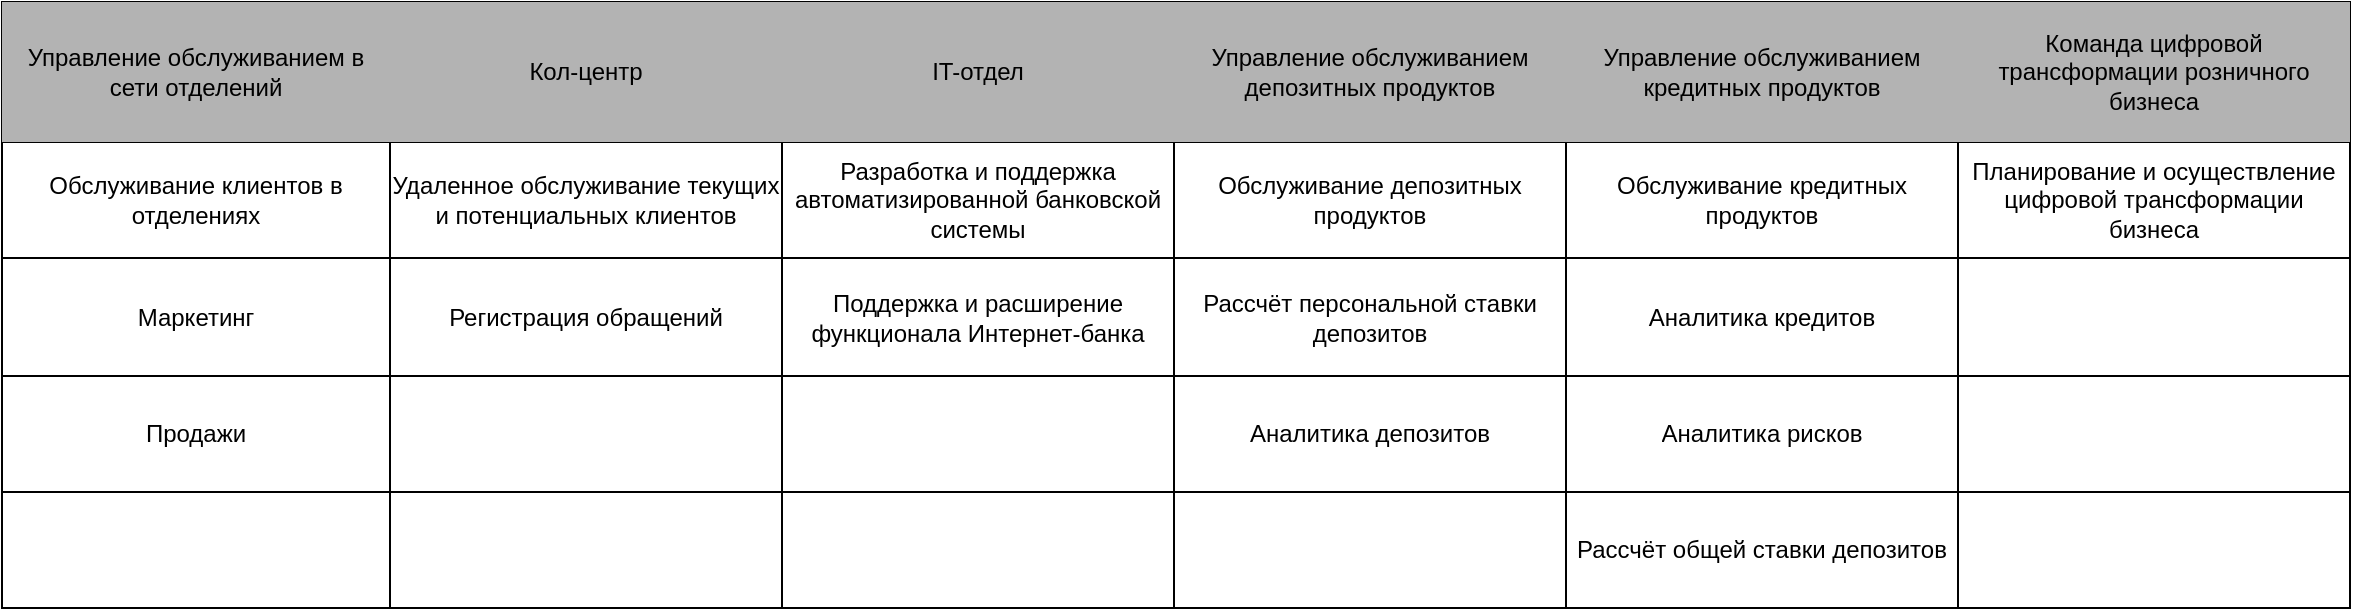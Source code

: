 <mxfile version="26.2.2" pages="2">
  <diagram name="Карта бизнес-возможностей" id="gYiCF9ygE88s0jPNfLAO">
    <mxGraphModel dx="2068" dy="1209" grid="1" gridSize="10" guides="1" tooltips="1" connect="1" arrows="1" fold="1" page="1" pageScale="1" pageWidth="1169" pageHeight="827" math="0" shadow="0">
      <root>
        <mxCell id="0" />
        <mxCell id="1" parent="0" />
        <mxCell id="8E-FEtgoNtnBbwCQ1UcR-1" value="" style="shape=table;startSize=0;container=1;collapsible=0;childLayout=tableLayout;" parent="1" vertex="1">
          <mxGeometry x="32" y="40" width="1174" height="303" as="geometry" />
        </mxCell>
        <mxCell id="8E-FEtgoNtnBbwCQ1UcR-2" value="" style="shape=tableRow;horizontal=0;startSize=0;swimlaneHead=0;swimlaneBody=0;strokeColor=inherit;top=0;left=0;bottom=0;right=0;collapsible=0;dropTarget=0;fillColor=none;points=[[0,0.5],[1,0.5]];portConstraint=eastwest;" parent="8E-FEtgoNtnBbwCQ1UcR-1" vertex="1">
          <mxGeometry width="1174" height="70" as="geometry" />
        </mxCell>
        <mxCell id="8E-FEtgoNtnBbwCQ1UcR-3" value="Управление обслуживанием в сети отделений" style="shape=partialRectangle;html=1;whiteSpace=wrap;connectable=0;strokeColor=inherit;overflow=hidden;fillColor=#B3B3B3;top=0;left=0;bottom=0;right=0;pointerEvents=1;" parent="8E-FEtgoNtnBbwCQ1UcR-2" vertex="1">
          <mxGeometry width="194" height="70" as="geometry">
            <mxRectangle width="194" height="70" as="alternateBounds" />
          </mxGeometry>
        </mxCell>
        <mxCell id="8E-FEtgoNtnBbwCQ1UcR-4" value="Кол-центр" style="shape=partialRectangle;html=1;whiteSpace=wrap;connectable=0;strokeColor=inherit;overflow=hidden;fillColor=light-dark(#b3b3b3, #ededed);top=0;left=0;bottom=0;right=0;pointerEvents=1;" parent="8E-FEtgoNtnBbwCQ1UcR-2" vertex="1">
          <mxGeometry x="194" width="196" height="70" as="geometry">
            <mxRectangle width="196" height="70" as="alternateBounds" />
          </mxGeometry>
        </mxCell>
        <mxCell id="LXuo_jHTkn3Gsh8xeerc-1" value="IT-отдел" style="shape=partialRectangle;html=1;whiteSpace=wrap;connectable=0;strokeColor=inherit;overflow=hidden;fillColor=light-dark(#b3b3b3, #ededed);top=0;left=0;bottom=0;right=0;pointerEvents=1;" vertex="1" parent="8E-FEtgoNtnBbwCQ1UcR-2">
          <mxGeometry x="390" width="196" height="70" as="geometry">
            <mxRectangle width="196" height="70" as="alternateBounds" />
          </mxGeometry>
        </mxCell>
        <mxCell id="LXuo_jHTkn3Gsh8xeerc-8" value="Управление обслуживанием депозитных продуктов" style="shape=partialRectangle;html=1;whiteSpace=wrap;connectable=0;strokeColor=inherit;overflow=hidden;fillColor=light-dark(#b3b3b3, #ededed);top=0;left=0;bottom=0;right=0;pointerEvents=1;" vertex="1" parent="8E-FEtgoNtnBbwCQ1UcR-2">
          <mxGeometry x="586" width="196" height="70" as="geometry">
            <mxRectangle width="196" height="70" as="alternateBounds" />
          </mxGeometry>
        </mxCell>
        <mxCell id="LXuo_jHTkn3Gsh8xeerc-15" value="Управление обслуживанием кредитных продуктов" style="shape=partialRectangle;html=1;whiteSpace=wrap;connectable=0;strokeColor=inherit;overflow=hidden;fillColor=light-dark(#b3b3b3, #ededed);top=0;left=0;bottom=0;right=0;pointerEvents=1;" vertex="1" parent="8E-FEtgoNtnBbwCQ1UcR-2">
          <mxGeometry x="782" width="196" height="70" as="geometry">
            <mxRectangle width="196" height="70" as="alternateBounds" />
          </mxGeometry>
        </mxCell>
        <mxCell id="LXuo_jHTkn3Gsh8xeerc-36" value="Команда цифровой трансформации розничного бизнеса" style="shape=partialRectangle;html=1;whiteSpace=wrap;connectable=0;strokeColor=inherit;overflow=hidden;fillColor=light-dark(#b3b3b3, #ededed);top=0;left=0;bottom=0;right=0;pointerEvents=1;" vertex="1" parent="8E-FEtgoNtnBbwCQ1UcR-2">
          <mxGeometry x="978" width="196" height="70" as="geometry">
            <mxRectangle width="196" height="70" as="alternateBounds" />
          </mxGeometry>
        </mxCell>
        <mxCell id="8E-FEtgoNtnBbwCQ1UcR-6" value="" style="shape=tableRow;horizontal=0;startSize=0;swimlaneHead=0;swimlaneBody=0;strokeColor=inherit;top=0;left=0;bottom=0;right=0;collapsible=0;dropTarget=0;fillColor=none;points=[[0,0.5],[1,0.5]];portConstraint=eastwest;" parent="8E-FEtgoNtnBbwCQ1UcR-1" vertex="1">
          <mxGeometry y="70" width="1174" height="58" as="geometry" />
        </mxCell>
        <mxCell id="8E-FEtgoNtnBbwCQ1UcR-7" value="Обслуживание клиентов в отделениях" style="shape=partialRectangle;html=1;whiteSpace=wrap;connectable=0;strokeColor=inherit;overflow=hidden;fillColor=none;top=0;left=0;bottom=0;right=0;pointerEvents=1;" parent="8E-FEtgoNtnBbwCQ1UcR-6" vertex="1">
          <mxGeometry width="194" height="58" as="geometry">
            <mxRectangle width="194" height="58" as="alternateBounds" />
          </mxGeometry>
        </mxCell>
        <mxCell id="8E-FEtgoNtnBbwCQ1UcR-8" value="" style="shape=partialRectangle;html=1;whiteSpace=wrap;connectable=0;strokeColor=inherit;overflow=hidden;fillColor=none;top=0;left=0;bottom=0;right=0;pointerEvents=1;" parent="8E-FEtgoNtnBbwCQ1UcR-6" vertex="1">
          <mxGeometry x="194" width="196" height="58" as="geometry">
            <mxRectangle width="196" height="58" as="alternateBounds" />
          </mxGeometry>
        </mxCell>
        <mxCell id="LXuo_jHTkn3Gsh8xeerc-2" value="Разработка и поддержка автоматизированной банковской системы" style="shape=partialRectangle;html=1;whiteSpace=wrap;connectable=0;strokeColor=inherit;overflow=hidden;fillColor=none;top=0;left=0;bottom=0;right=0;pointerEvents=1;" vertex="1" parent="8E-FEtgoNtnBbwCQ1UcR-6">
          <mxGeometry x="390" width="196" height="58" as="geometry">
            <mxRectangle width="196" height="58" as="alternateBounds" />
          </mxGeometry>
        </mxCell>
        <mxCell id="LXuo_jHTkn3Gsh8xeerc-9" value="Обслуживание депозитных продуктов" style="shape=partialRectangle;html=1;whiteSpace=wrap;connectable=0;strokeColor=inherit;overflow=hidden;fillColor=none;top=0;left=0;bottom=0;right=0;pointerEvents=1;" vertex="1" parent="8E-FEtgoNtnBbwCQ1UcR-6">
          <mxGeometry x="586" width="196" height="58" as="geometry">
            <mxRectangle width="196" height="58" as="alternateBounds" />
          </mxGeometry>
        </mxCell>
        <mxCell id="LXuo_jHTkn3Gsh8xeerc-16" value="Обслуживание кредитных продуктов" style="shape=partialRectangle;html=1;whiteSpace=wrap;connectable=0;strokeColor=inherit;overflow=hidden;fillColor=none;top=0;left=0;bottom=0;right=0;pointerEvents=1;" vertex="1" parent="8E-FEtgoNtnBbwCQ1UcR-6">
          <mxGeometry x="782" width="196" height="58" as="geometry">
            <mxRectangle width="196" height="58" as="alternateBounds" />
          </mxGeometry>
        </mxCell>
        <mxCell id="LXuo_jHTkn3Gsh8xeerc-37" value="Планирование и осуществление цифровой трансформации бизнеса" style="shape=partialRectangle;html=1;whiteSpace=wrap;connectable=0;strokeColor=inherit;overflow=hidden;fillColor=none;top=0;left=0;bottom=0;right=0;pointerEvents=1;" vertex="1" parent="8E-FEtgoNtnBbwCQ1UcR-6">
          <mxGeometry x="978" width="196" height="58" as="geometry">
            <mxRectangle width="196" height="58" as="alternateBounds" />
          </mxGeometry>
        </mxCell>
        <mxCell id="8E-FEtgoNtnBbwCQ1UcR-10" value="" style="shape=tableRow;horizontal=0;startSize=0;swimlaneHead=0;swimlaneBody=0;strokeColor=inherit;top=0;left=0;bottom=0;right=0;collapsible=0;dropTarget=0;fillColor=none;points=[[0,0.5],[1,0.5]];portConstraint=eastwest;" parent="8E-FEtgoNtnBbwCQ1UcR-1" vertex="1">
          <mxGeometry y="128" width="1174" height="59" as="geometry" />
        </mxCell>
        <mxCell id="8E-FEtgoNtnBbwCQ1UcR-11" value="Маркетинг" style="shape=partialRectangle;html=1;whiteSpace=wrap;connectable=0;strokeColor=inherit;overflow=hidden;fillColor=none;top=0;left=0;bottom=0;right=0;pointerEvents=1;" parent="8E-FEtgoNtnBbwCQ1UcR-10" vertex="1">
          <mxGeometry width="194" height="59" as="geometry">
            <mxRectangle width="194" height="59" as="alternateBounds" />
          </mxGeometry>
        </mxCell>
        <mxCell id="8E-FEtgoNtnBbwCQ1UcR-12" value="Регистрация обращений" style="shape=partialRectangle;html=1;whiteSpace=wrap;connectable=0;strokeColor=inherit;overflow=hidden;fillColor=none;top=0;left=0;bottom=0;right=0;pointerEvents=1;" parent="8E-FEtgoNtnBbwCQ1UcR-10" vertex="1">
          <mxGeometry x="194" width="196" height="59" as="geometry">
            <mxRectangle width="196" height="59" as="alternateBounds" />
          </mxGeometry>
        </mxCell>
        <mxCell id="LXuo_jHTkn3Gsh8xeerc-3" value="Поддержка и расширение функционала Интернет-банка" style="shape=partialRectangle;html=1;whiteSpace=wrap;connectable=0;strokeColor=inherit;overflow=hidden;fillColor=none;top=0;left=0;bottom=0;right=0;pointerEvents=1;" vertex="1" parent="8E-FEtgoNtnBbwCQ1UcR-10">
          <mxGeometry x="390" width="196" height="59" as="geometry">
            <mxRectangle width="196" height="59" as="alternateBounds" />
          </mxGeometry>
        </mxCell>
        <mxCell id="LXuo_jHTkn3Gsh8xeerc-10" value="Рассчёт персональной ставки депозитов" style="shape=partialRectangle;html=1;whiteSpace=wrap;connectable=0;strokeColor=inherit;overflow=hidden;fillColor=none;top=0;left=0;bottom=0;right=0;pointerEvents=1;" vertex="1" parent="8E-FEtgoNtnBbwCQ1UcR-10">
          <mxGeometry x="586" width="196" height="59" as="geometry">
            <mxRectangle width="196" height="59" as="alternateBounds" />
          </mxGeometry>
        </mxCell>
        <mxCell id="LXuo_jHTkn3Gsh8xeerc-17" value="Аналитика кредитов" style="shape=partialRectangle;html=1;whiteSpace=wrap;connectable=0;strokeColor=inherit;overflow=hidden;fillColor=none;top=0;left=0;bottom=0;right=0;pointerEvents=1;" vertex="1" parent="8E-FEtgoNtnBbwCQ1UcR-10">
          <mxGeometry x="782" width="196" height="59" as="geometry">
            <mxRectangle width="196" height="59" as="alternateBounds" />
          </mxGeometry>
        </mxCell>
        <mxCell id="LXuo_jHTkn3Gsh8xeerc-38" style="shape=partialRectangle;html=1;whiteSpace=wrap;connectable=0;strokeColor=inherit;overflow=hidden;fillColor=none;top=0;left=0;bottom=0;right=0;pointerEvents=1;" vertex="1" parent="8E-FEtgoNtnBbwCQ1UcR-10">
          <mxGeometry x="978" width="196" height="59" as="geometry">
            <mxRectangle width="196" height="59" as="alternateBounds" />
          </mxGeometry>
        </mxCell>
        <mxCell id="8E-FEtgoNtnBbwCQ1UcR-26" style="shape=tableRow;horizontal=0;startSize=0;swimlaneHead=0;swimlaneBody=0;strokeColor=inherit;top=0;left=0;bottom=0;right=0;collapsible=0;dropTarget=0;fillColor=none;points=[[0,0.5],[1,0.5]];portConstraint=eastwest;" parent="8E-FEtgoNtnBbwCQ1UcR-1" vertex="1">
          <mxGeometry y="187" width="1174" height="58" as="geometry" />
        </mxCell>
        <mxCell id="8E-FEtgoNtnBbwCQ1UcR-27" value="Продажи" style="shape=partialRectangle;html=1;whiteSpace=wrap;connectable=0;strokeColor=inherit;overflow=hidden;fillColor=none;top=0;left=0;bottom=0;right=0;pointerEvents=1;" parent="8E-FEtgoNtnBbwCQ1UcR-26" vertex="1">
          <mxGeometry width="194" height="58" as="geometry">
            <mxRectangle width="194" height="58" as="alternateBounds" />
          </mxGeometry>
        </mxCell>
        <mxCell id="8E-FEtgoNtnBbwCQ1UcR-28" value="" style="shape=partialRectangle;html=1;whiteSpace=wrap;connectable=0;strokeColor=inherit;overflow=hidden;fillColor=none;top=0;left=0;bottom=0;right=0;pointerEvents=1;" parent="8E-FEtgoNtnBbwCQ1UcR-26" vertex="1">
          <mxGeometry x="194" width="196" height="58" as="geometry">
            <mxRectangle width="196" height="58" as="alternateBounds" />
          </mxGeometry>
        </mxCell>
        <mxCell id="LXuo_jHTkn3Gsh8xeerc-4" style="shape=partialRectangle;html=1;whiteSpace=wrap;connectable=0;strokeColor=inherit;overflow=hidden;fillColor=none;top=0;left=0;bottom=0;right=0;pointerEvents=1;" vertex="1" parent="8E-FEtgoNtnBbwCQ1UcR-26">
          <mxGeometry x="390" width="196" height="58" as="geometry">
            <mxRectangle width="196" height="58" as="alternateBounds" />
          </mxGeometry>
        </mxCell>
        <mxCell id="LXuo_jHTkn3Gsh8xeerc-11" value="Аналитика депозитов" style="shape=partialRectangle;html=1;whiteSpace=wrap;connectable=0;strokeColor=inherit;overflow=hidden;fillColor=none;top=0;left=0;bottom=0;right=0;pointerEvents=1;" vertex="1" parent="8E-FEtgoNtnBbwCQ1UcR-26">
          <mxGeometry x="586" width="196" height="58" as="geometry">
            <mxRectangle width="196" height="58" as="alternateBounds" />
          </mxGeometry>
        </mxCell>
        <mxCell id="LXuo_jHTkn3Gsh8xeerc-18" value="Аналитика рисков" style="shape=partialRectangle;html=1;whiteSpace=wrap;connectable=0;strokeColor=inherit;overflow=hidden;fillColor=none;top=0;left=0;bottom=0;right=0;pointerEvents=1;" vertex="1" parent="8E-FEtgoNtnBbwCQ1UcR-26">
          <mxGeometry x="782" width="196" height="58" as="geometry">
            <mxRectangle width="196" height="58" as="alternateBounds" />
          </mxGeometry>
        </mxCell>
        <mxCell id="LXuo_jHTkn3Gsh8xeerc-39" style="shape=partialRectangle;html=1;whiteSpace=wrap;connectable=0;strokeColor=inherit;overflow=hidden;fillColor=none;top=0;left=0;bottom=0;right=0;pointerEvents=1;" vertex="1" parent="8E-FEtgoNtnBbwCQ1UcR-26">
          <mxGeometry x="978" width="196" height="58" as="geometry">
            <mxRectangle width="196" height="58" as="alternateBounds" />
          </mxGeometry>
        </mxCell>
        <mxCell id="I_HD2-235bRJ8uqvFUTC-1" style="shape=tableRow;horizontal=0;startSize=0;swimlaneHead=0;swimlaneBody=0;strokeColor=inherit;top=0;left=0;bottom=0;right=0;collapsible=0;dropTarget=0;fillColor=none;points=[[0,0.5],[1,0.5]];portConstraint=eastwest;" vertex="1" parent="8E-FEtgoNtnBbwCQ1UcR-1">
          <mxGeometry y="245" width="1174" height="58" as="geometry" />
        </mxCell>
        <mxCell id="I_HD2-235bRJ8uqvFUTC-2" style="shape=partialRectangle;html=1;whiteSpace=wrap;connectable=0;strokeColor=inherit;overflow=hidden;fillColor=none;top=0;left=0;bottom=0;right=0;pointerEvents=1;" vertex="1" parent="I_HD2-235bRJ8uqvFUTC-1">
          <mxGeometry width="194" height="58" as="geometry">
            <mxRectangle width="194" height="58" as="alternateBounds" />
          </mxGeometry>
        </mxCell>
        <mxCell id="I_HD2-235bRJ8uqvFUTC-3" style="shape=partialRectangle;html=1;whiteSpace=wrap;connectable=0;strokeColor=inherit;overflow=hidden;fillColor=none;top=0;left=0;bottom=0;right=0;pointerEvents=1;" vertex="1" parent="I_HD2-235bRJ8uqvFUTC-1">
          <mxGeometry x="194" width="196" height="58" as="geometry">
            <mxRectangle width="196" height="58" as="alternateBounds" />
          </mxGeometry>
        </mxCell>
        <mxCell id="I_HD2-235bRJ8uqvFUTC-4" style="shape=partialRectangle;html=1;whiteSpace=wrap;connectable=0;strokeColor=inherit;overflow=hidden;fillColor=none;top=0;left=0;bottom=0;right=0;pointerEvents=1;" vertex="1" parent="I_HD2-235bRJ8uqvFUTC-1">
          <mxGeometry x="390" width="196" height="58" as="geometry">
            <mxRectangle width="196" height="58" as="alternateBounds" />
          </mxGeometry>
        </mxCell>
        <mxCell id="I_HD2-235bRJ8uqvFUTC-5" style="shape=partialRectangle;html=1;whiteSpace=wrap;connectable=0;strokeColor=inherit;overflow=hidden;fillColor=none;top=0;left=0;bottom=0;right=0;pointerEvents=1;" vertex="1" parent="I_HD2-235bRJ8uqvFUTC-1">
          <mxGeometry x="586" width="196" height="58" as="geometry">
            <mxRectangle width="196" height="58" as="alternateBounds" />
          </mxGeometry>
        </mxCell>
        <mxCell id="I_HD2-235bRJ8uqvFUTC-6" value="Рассчёт общей ставки депозитов" style="shape=partialRectangle;html=1;whiteSpace=wrap;connectable=0;strokeColor=inherit;overflow=hidden;fillColor=none;top=0;left=0;bottom=0;right=0;pointerEvents=1;" vertex="1" parent="I_HD2-235bRJ8uqvFUTC-1">
          <mxGeometry x="782" width="196" height="58" as="geometry">
            <mxRectangle width="196" height="58" as="alternateBounds" />
          </mxGeometry>
        </mxCell>
        <mxCell id="I_HD2-235bRJ8uqvFUTC-7" style="shape=partialRectangle;html=1;whiteSpace=wrap;connectable=0;strokeColor=inherit;overflow=hidden;fillColor=none;top=0;left=0;bottom=0;right=0;pointerEvents=1;" vertex="1" parent="I_HD2-235bRJ8uqvFUTC-1">
          <mxGeometry x="978" width="196" height="58" as="geometry">
            <mxRectangle width="196" height="58" as="alternateBounds" />
          </mxGeometry>
        </mxCell>
        <mxCell id="LXuo_jHTkn3Gsh8xeerc-43" value="Удаленное обслуживание текущих и потенциальных клиентов" style="shape=partialRectangle;html=1;whiteSpace=wrap;connectable=0;strokeColor=inherit;overflow=hidden;fillColor=none;top=0;left=0;bottom=0;right=0;pointerEvents=1;" vertex="1" parent="1">
          <mxGeometry x="226" y="110" width="196" height="58" as="geometry">
            <mxRectangle width="196" height="58" as="alternateBounds" />
          </mxGeometry>
        </mxCell>
      </root>
    </mxGraphModel>
  </diagram>
  <diagram id="0bFumxfkJWsvQ7EPguuf" name="Схема интеграции приложений">
    <mxGraphModel dx="1426" dy="834" grid="1" gridSize="10" guides="1" tooltips="1" connect="1" arrows="1" fold="1" page="1" pageScale="1" pageWidth="1169" pageHeight="827" math="0" shadow="0">
      <root>
        <mxCell id="0" />
        <mxCell id="1" parent="0" />
        <mxCell id="KotcAZDf_lhojFWR5M0p-1" value="Согласно уточняющему вопросу в пачке, задача состоит в составлении схемы интеграции именно для процесса открытия депозита в его текущей реализации" style="text;html=1;align=center;verticalAlign=middle;whiteSpace=wrap;rounded=0;strokeColor=default;dashed=1;" vertex="1" parent="1">
          <mxGeometry x="880" y="70" width="270" height="90" as="geometry" />
        </mxCell>
        <mxCell id="0s4ukthcPDCb3K2w3teL-5" style="edgeStyle=orthogonalEdgeStyle;rounded=0;orthogonalLoop=1;jettySize=auto;html=1;entryX=0.5;entryY=0;entryDx=0;entryDy=0;" edge="1" parent="1" source="ddYK9vfNm3uEichRvt4C-1" target="0s4ukthcPDCb3K2w3teL-1">
          <mxGeometry relative="1" as="geometry">
            <Array as="points">
              <mxPoint x="240" y="240" />
            </Array>
          </mxGeometry>
        </mxCell>
        <mxCell id="0s4ukthcPDCb3K2w3teL-6" value="рассчёт ставки&lt;br&gt;депозитов" style="edgeLabel;html=1;align=center;verticalAlign=middle;resizable=0;points=[];" vertex="1" connectable="0" parent="0s4ukthcPDCb3K2w3teL-5">
          <mxGeometry x="-0.478" relative="1" as="geometry">
            <mxPoint as="offset" />
          </mxGeometry>
        </mxCell>
        <mxCell id="0s4ukthcPDCb3K2w3teL-19" style="edgeStyle=orthogonalEdgeStyle;rounded=0;orthogonalLoop=1;jettySize=auto;html=1;" edge="1" parent="1" source="ddYK9vfNm3uEichRvt4C-1">
          <mxGeometry relative="1" as="geometry">
            <mxPoint x="390" y="440" as="targetPoint" />
            <Array as="points">
              <mxPoint x="390" y="200" />
            </Array>
          </mxGeometry>
        </mxCell>
        <mxCell id="0s4ukthcPDCb3K2w3teL-22" value="Коммуникации внутри компании" style="edgeLabel;html=1;align=center;verticalAlign=middle;resizable=0;points=[];" vertex="1" connectable="0" parent="0s4ukthcPDCb3K2w3teL-19">
          <mxGeometry x="-0.53" y="2" relative="1" as="geometry">
            <mxPoint as="offset" />
          </mxGeometry>
        </mxCell>
        <mxCell id="0s4ukthcPDCb3K2w3teL-20" style="edgeStyle=orthogonalEdgeStyle;rounded=0;orthogonalLoop=1;jettySize=auto;html=1;entryX=0;entryY=0.5;entryDx=0;entryDy=0;" edge="1" parent="1" source="ddYK9vfNm3uEichRvt4C-1" target="0s4ukthcPDCb3K2w3teL-2">
          <mxGeometry relative="1" as="geometry">
            <Array as="points">
              <mxPoint x="340" y="220" />
              <mxPoint x="340" y="310" />
            </Array>
          </mxGeometry>
        </mxCell>
        <mxCell id="ddYK9vfNm3uEichRvt4C-1" value="Отдел кредитов" style="shape=umlActor;verticalLabelPosition=bottom;verticalAlign=top;html=1;outlineConnect=0;" vertex="1" parent="1">
          <mxGeometry x="50" y="190" width="30" height="60" as="geometry" />
        </mxCell>
        <mxCell id="0s4ukthcPDCb3K2w3teL-7" style="edgeStyle=orthogonalEdgeStyle;rounded=0;orthogonalLoop=1;jettySize=auto;html=1;entryX=0;entryY=0.5;entryDx=0;entryDy=0;" edge="1" parent="1" source="ddYK9vfNm3uEichRvt4C-2" target="0s4ukthcPDCb3K2w3teL-1">
          <mxGeometry relative="1" as="geometry">
            <Array as="points">
              <mxPoint x="140" y="510" />
              <mxPoint x="140" y="310" />
            </Array>
          </mxGeometry>
        </mxCell>
        <mxCell id="0s4ukthcPDCb3K2w3teL-8" value="рассчёт персональной&lt;br&gt;ставки депозитов" style="edgeLabel;html=1;align=center;verticalAlign=middle;resizable=0;points=[];" vertex="1" connectable="0" parent="0s4ukthcPDCb3K2w3teL-7">
          <mxGeometry x="-0.013" y="-1" relative="1" as="geometry">
            <mxPoint y="1" as="offset" />
          </mxGeometry>
        </mxCell>
        <mxCell id="0s4ukthcPDCb3K2w3teL-18" style="edgeStyle=orthogonalEdgeStyle;rounded=0;orthogonalLoop=1;jettySize=auto;html=1;entryX=0;entryY=0.5;entryDx=0;entryDy=0;" edge="1" parent="1" source="ddYK9vfNm3uEichRvt4C-2" target="0s4ukthcPDCb3K2w3teL-16">
          <mxGeometry relative="1" as="geometry">
            <Array as="points">
              <mxPoint x="215" y="550" />
              <mxPoint x="215" y="470" />
            </Array>
          </mxGeometry>
        </mxCell>
        <mxCell id="0s4ukthcPDCb3K2w3teL-23" value="Коммуникации внутри &lt;br&gt;компании" style="edgeLabel;html=1;align=center;verticalAlign=middle;resizable=0;points=[];" vertex="1" connectable="0" parent="0s4ukthcPDCb3K2w3teL-18">
          <mxGeometry x="-0.402" y="3" relative="1" as="geometry">
            <mxPoint as="offset" />
          </mxGeometry>
        </mxCell>
        <mxCell id="ddYK9vfNm3uEichRvt4C-2" value="Отдел депозитов" style="shape=umlActor;verticalLabelPosition=bottom;verticalAlign=top;html=1;outlineConnect=0;" vertex="1" parent="1">
          <mxGeometry x="70" y="500" width="30" height="60" as="geometry" />
        </mxCell>
        <mxCell id="0s4ukthcPDCb3K2w3teL-9" style="edgeStyle=orthogonalEdgeStyle;rounded=0;orthogonalLoop=1;jettySize=auto;html=1;entryX=1;entryY=0.5;entryDx=0;entryDy=0;" edge="1" parent="1" source="ddYK9vfNm3uEichRvt4C-3" target="0s4ukthcPDCb3K2w3teL-3">
          <mxGeometry relative="1" as="geometry" />
        </mxCell>
        <mxCell id="0s4ukthcPDCb3K2w3teL-10" value="Обращения клиентов" style="edgeLabel;html=1;align=center;verticalAlign=middle;resizable=0;points=[];" vertex="1" connectable="0" parent="0s4ukthcPDCb3K2w3teL-9">
          <mxGeometry x="-0.138" relative="1" as="geometry">
            <mxPoint as="offset" />
          </mxGeometry>
        </mxCell>
        <mxCell id="ddYK9vfNm3uEichRvt4C-3" value="Кол центр" style="shape=umlActor;verticalLabelPosition=bottom;verticalAlign=top;html=1;outlineConnect=0;" vertex="1" parent="1">
          <mxGeometry x="960" y="280" width="30" height="60" as="geometry" />
        </mxCell>
        <mxCell id="0s4ukthcPDCb3K2w3teL-12" style="edgeStyle=orthogonalEdgeStyle;rounded=0;orthogonalLoop=1;jettySize=auto;html=1;entryX=0.5;entryY=1;entryDx=0;entryDy=0;exitX=0.5;exitY=0;exitDx=0;exitDy=0;exitPerimeter=0;" edge="1" parent="1" source="ddYK9vfNm3uEichRvt4C-4" target="0s4ukthcPDCb3K2w3teL-2">
          <mxGeometry relative="1" as="geometry">
            <Array as="points">
              <mxPoint x="655" y="400" />
              <mxPoint x="525" y="400" />
            </Array>
          </mxGeometry>
        </mxCell>
        <mxCell id="0s4ukthcPDCb3K2w3teL-14" value="Обслуживание клиентов" style="edgeLabel;html=1;align=center;verticalAlign=middle;resizable=0;points=[];" vertex="1" connectable="0" parent="0s4ukthcPDCb3K2w3teL-12">
          <mxGeometry x="-0.096" relative="1" as="geometry">
            <mxPoint as="offset" />
          </mxGeometry>
        </mxCell>
        <mxCell id="0s4ukthcPDCb3K2w3teL-17" style="edgeStyle=orthogonalEdgeStyle;rounded=0;orthogonalLoop=1;jettySize=auto;html=1;entryX=1;entryY=0.5;entryDx=0;entryDy=0;" edge="1" parent="1" source="ddYK9vfNm3uEichRvt4C-4" target="0s4ukthcPDCb3K2w3teL-16">
          <mxGeometry relative="1" as="geometry" />
        </mxCell>
        <mxCell id="0s4ukthcPDCb3K2w3teL-24" value="Коммуникации внутри &lt;br&gt;компании" style="edgeLabel;html=1;align=center;verticalAlign=middle;resizable=0;points=[];" vertex="1" connectable="0" parent="0s4ukthcPDCb3K2w3teL-17">
          <mxGeometry x="0.012" relative="1" as="geometry">
            <mxPoint as="offset" />
          </mxGeometry>
        </mxCell>
        <mxCell id="ddYK9vfNm3uEichRvt4C-4" value="Фронт офис" style="shape=umlActor;verticalLabelPosition=bottom;verticalAlign=top;html=1;outlineConnect=0;" vertex="1" parent="1">
          <mxGeometry x="640" y="500" width="30" height="60" as="geometry" />
        </mxCell>
        <mxCell id="0s4ukthcPDCb3K2w3teL-1" value="Excel" style="rounded=0;whiteSpace=wrap;html=1;" vertex="1" parent="1">
          <mxGeometry x="180" y="280" width="120" height="60" as="geometry" />
        </mxCell>
        <mxCell id="0s4ukthcPDCb3K2w3teL-2" value="Автоматическая банковская система" style="rounded=0;whiteSpace=wrap;html=1;" vertex="1" parent="1">
          <mxGeometry x="465" y="280" width="120" height="60" as="geometry" />
        </mxCell>
        <mxCell id="0s4ukthcPDCb3K2w3teL-11" style="edgeStyle=orthogonalEdgeStyle;rounded=0;orthogonalLoop=1;jettySize=auto;html=1;entryX=1;entryY=0.5;entryDx=0;entryDy=0;" edge="1" parent="1" source="0s4ukthcPDCb3K2w3teL-3" target="0s4ukthcPDCb3K2w3teL-2">
          <mxGeometry relative="1" as="geometry" />
        </mxCell>
        <mxCell id="0s4ukthcPDCb3K2w3teL-13" value="Заявки" style="edgeLabel;html=1;align=center;verticalAlign=middle;resizable=0;points=[];" vertex="1" connectable="0" parent="0s4ukthcPDCb3K2w3teL-11">
          <mxGeometry x="0.013" y="1" relative="1" as="geometry">
            <mxPoint as="offset" />
          </mxGeometry>
        </mxCell>
        <mxCell id="0s4ukthcPDCb3K2w3teL-3" value="Система кол центра" style="rounded=0;whiteSpace=wrap;html=1;" vertex="1" parent="1">
          <mxGeometry x="700" y="280" width="120" height="60" as="geometry" />
        </mxCell>
        <mxCell id="0s4ukthcPDCb3K2w3teL-16" value="E-mail система" style="rounded=0;whiteSpace=wrap;html=1;" vertex="1" parent="1">
          <mxGeometry x="330" y="440" width="120" height="60" as="geometry" />
        </mxCell>
        <mxCell id="o6Ux8jgSEwImwVUuJ1gi-1" style="edgeStyle=orthogonalEdgeStyle;rounded=0;orthogonalLoop=1;jettySize=auto;html=1;entryX=0.006;entryY=0.686;entryDx=0;entryDy=0;entryPerimeter=0;" edge="1" parent="1" source="ddYK9vfNm3uEichRvt4C-2" target="0s4ukthcPDCb3K2w3teL-2">
          <mxGeometry relative="1" as="geometry">
            <Array as="points">
              <mxPoint x="200" y="530" />
              <mxPoint x="200" y="430" />
              <mxPoint x="340" y="430" />
              <mxPoint x="340" y="321" />
            </Array>
          </mxGeometry>
        </mxCell>
        <mxCell id="o6Ux8jgSEwImwVUuJ1gi-2" value="Обслуживание&lt;br&gt;клиентов" style="edgeLabel;html=1;align=center;verticalAlign=middle;resizable=0;points=[];" vertex="1" connectable="0" parent="o6Ux8jgSEwImwVUuJ1gi-1">
          <mxGeometry x="-0.355" relative="1" as="geometry">
            <mxPoint as="offset" />
          </mxGeometry>
        </mxCell>
      </root>
    </mxGraphModel>
  </diagram>
</mxfile>

